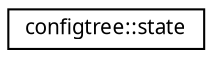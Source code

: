 digraph "Grafische Darstellung der Klassenhierarchie"
{
  edge [fontname="Sans",fontsize="10",labelfontname="Sans",labelfontsize="10"];
  node [fontname="Sans",fontsize="10",shape=record];
  rankdir="LR";
  Node0 [label="configtree::state",height=0.2,width=0.4,color="black", fillcolor="white", style="filled",URL="$d9/de4/structconfigtree_1_1state.html",tooltip="structure describing the current state "];
}
